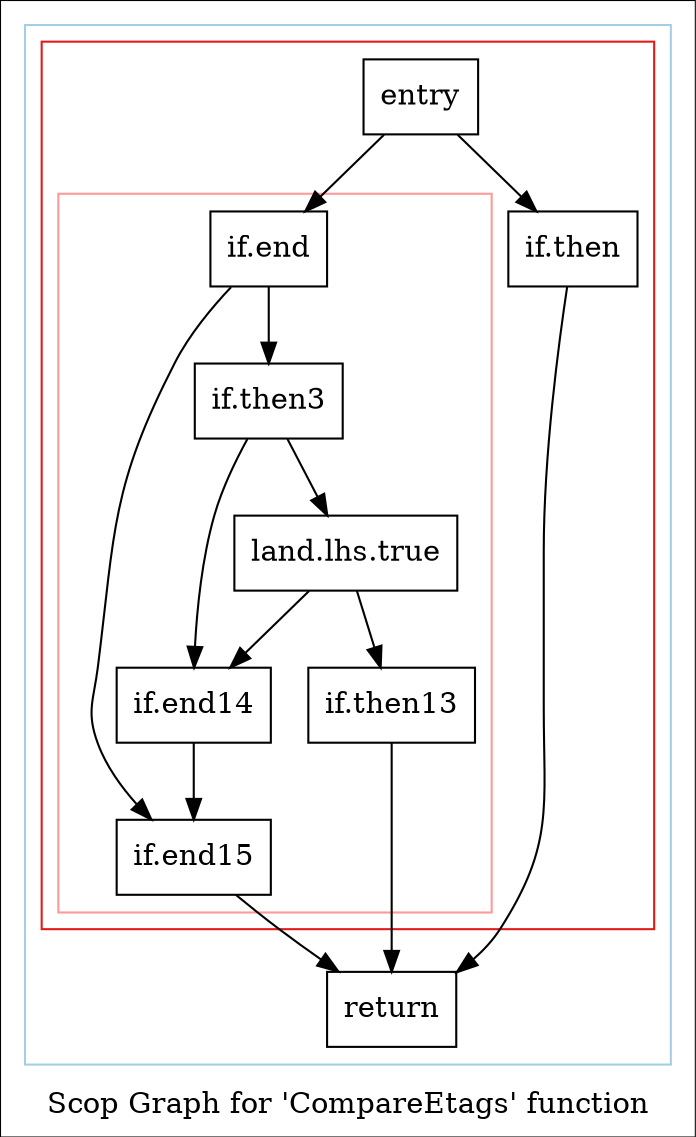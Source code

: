 digraph "Scop Graph for 'CompareEtags' function" {
	label="Scop Graph for 'CompareEtags' function";

	Node0x1a699d0 [shape=record,label="{entry}"];
	Node0x1a699d0 -> Node0x1aa6520;
	Node0x1a699d0 -> Node0x1a2c1f0;
	Node0x1aa6520 [shape=record,label="{if.then}"];
	Node0x1aa6520 -> Node0x1a7a780;
	Node0x1a7a780 [shape=record,label="{return}"];
	Node0x1a2c1f0 [shape=record,label="{if.end}"];
	Node0x1a2c1f0 -> Node0x1a58e30;
	Node0x1a2c1f0 -> Node0x1a2c520;
	Node0x1a58e30 [shape=record,label="{if.then3}"];
	Node0x1a58e30 -> Node0x1a72550;
	Node0x1a58e30 -> Node0x19f9a00;
	Node0x1a72550 [shape=record,label="{land.lhs.true}"];
	Node0x1a72550 -> Node0x1a62ec0;
	Node0x1a72550 -> Node0x19f9a00;
	Node0x1a62ec0 [shape=record,label="{if.then13}"];
	Node0x1a62ec0 -> Node0x1a7a780;
	Node0x19f9a00 [shape=record,label="{if.end14}"];
	Node0x19f9a00 -> Node0x1a2c520;
	Node0x1a2c520 [shape=record,label="{if.end15}"];
	Node0x1a2c520 -> Node0x1a7a780;
	colorscheme = "paired12"
        subgraph cluster_0x1ab5360 {
          label = "";
          style = solid;
          color = 1
          subgraph cluster_0x1b244b0 {
            label = "";
            style = solid;
            color = 6
            subgraph cluster_0x1b18d40 {
              label = "";
              style = solid;
              color = 5
              Node0x1a2c1f0;
              Node0x1a58e30;
              Node0x1a72550;
              Node0x1a62ec0;
              Node0x19f9a00;
              Node0x1a2c520;
            }
            Node0x1a699d0;
            Node0x1aa6520;
          }
          Node0x1a7a780;
        }
}
